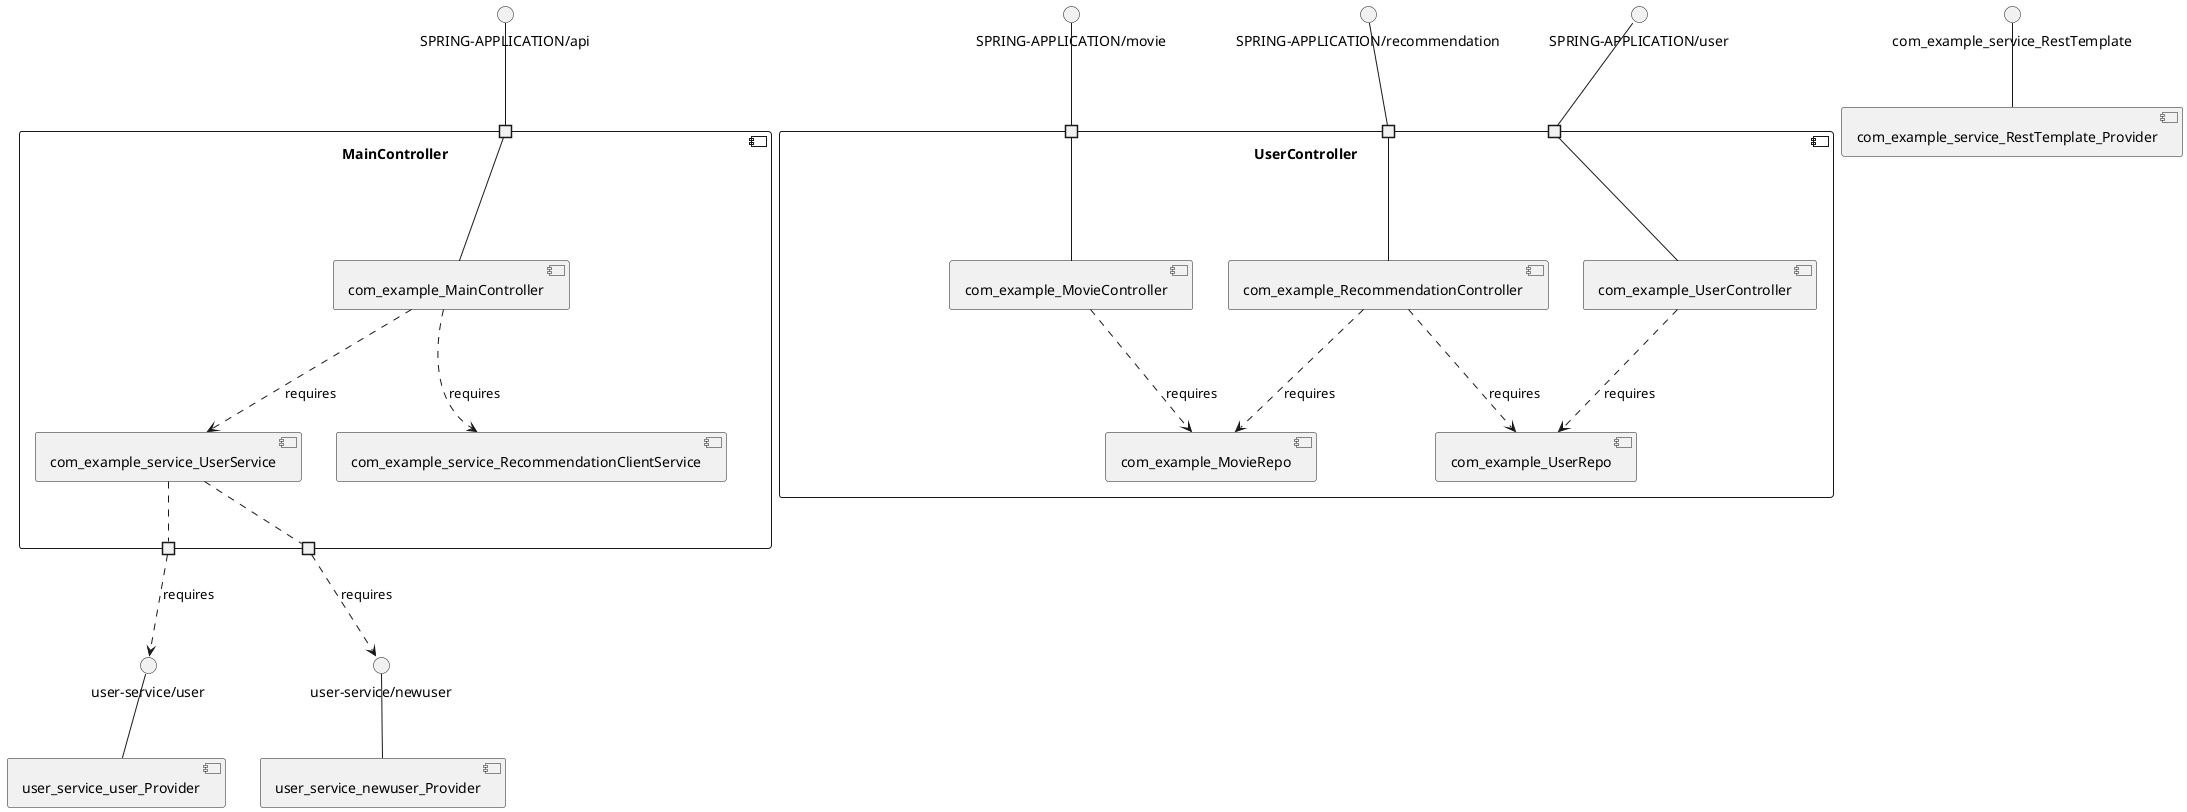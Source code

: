 @startuml
skinparam fixCircleLabelOverlapping true
component "MainController\n\n\n\n\n\n" {
[com_example_service_RecommendationClientService]
[com_example_MainController]
[com_example_service_UserService]
portin " " as MainController_requires_SPRING_APPLICATION_api
portout " " as MainController_provides_user_service_user
portout " " as MainController_provides_user_service_newuser
[com_example_MainController]..>[com_example_service_UserService] : requires
[com_example_MainController]..>[com_example_service_RecommendationClientService] : requires
"MainController_requires_SPRING_APPLICATION_api"--[com_example_MainController]
[com_example_service_UserService].."MainController_provides_user_service_user"
[com_example_service_UserService].."MainController_provides_user_service_newuser"
}
interface "SPRING-APPLICATION/api" as interface.SPRING_APPLICATION_api
interface.SPRING_APPLICATION_api--"MainController_requires_SPRING_APPLICATION_api"
interface "user-service/newuser" as interface.user_service_newuser
"MainController_provides_user_service_newuser"..>interface.user_service_newuser : requires
interface "user-service/user" as interface.user_service_user
"MainController_provides_user_service_user"..>interface.user_service_user : requires
component "UserController\n\n\n\n\n\n" {
[com_example_UserRepo]
[com_example_RecommendationController]
[com_example_MovieRepo]
[com_example_MovieController]
[com_example_UserController]
portin " " as UserController_requires_SPRING_APPLICATION_recommendation
portin " " as UserController_requires_SPRING_APPLICATION_user
portin " " as UserController_requires_SPRING_APPLICATION_movie
[com_example_MovieController]..>[com_example_MovieRepo] : requires
[com_example_RecommendationController]..>[com_example_UserRepo] : requires
[com_example_UserController]..>[com_example_UserRepo] : requires
[com_example_RecommendationController]..>[com_example_MovieRepo] : requires
"UserController_requires_SPRING_APPLICATION_user"--[com_example_UserController]
"UserController_requires_SPRING_APPLICATION_movie"--[com_example_MovieController]
"UserController_requires_SPRING_APPLICATION_recommendation"--[com_example_RecommendationController]
}
interface "SPRING-APPLICATION/movie" as interface.SPRING_APPLICATION_movie
interface.SPRING_APPLICATION_movie--"UserController_requires_SPRING_APPLICATION_movie"
interface "SPRING-APPLICATION/recommendation" as interface.SPRING_APPLICATION_recommendation
interface.SPRING_APPLICATION_recommendation--"UserController_requires_SPRING_APPLICATION_recommendation"
interface "SPRING-APPLICATION/user" as interface.SPRING_APPLICATION_user
interface.SPRING_APPLICATION_user--"UserController_requires_SPRING_APPLICATION_user"
interface "com_example_service_RestTemplate" as interface.com_example_service_RestTemplate
interface.com_example_service_RestTemplate--[com_example_service_RestTemplate_Provider]
interface "user-service/newuser" as interface.user_service_newuser
interface.user_service_newuser--[user_service_newuser_Provider]
interface "user-service/user" as interface.user_service_user
interface.user_service_user--[user_service_user_Provider]

@enduml
